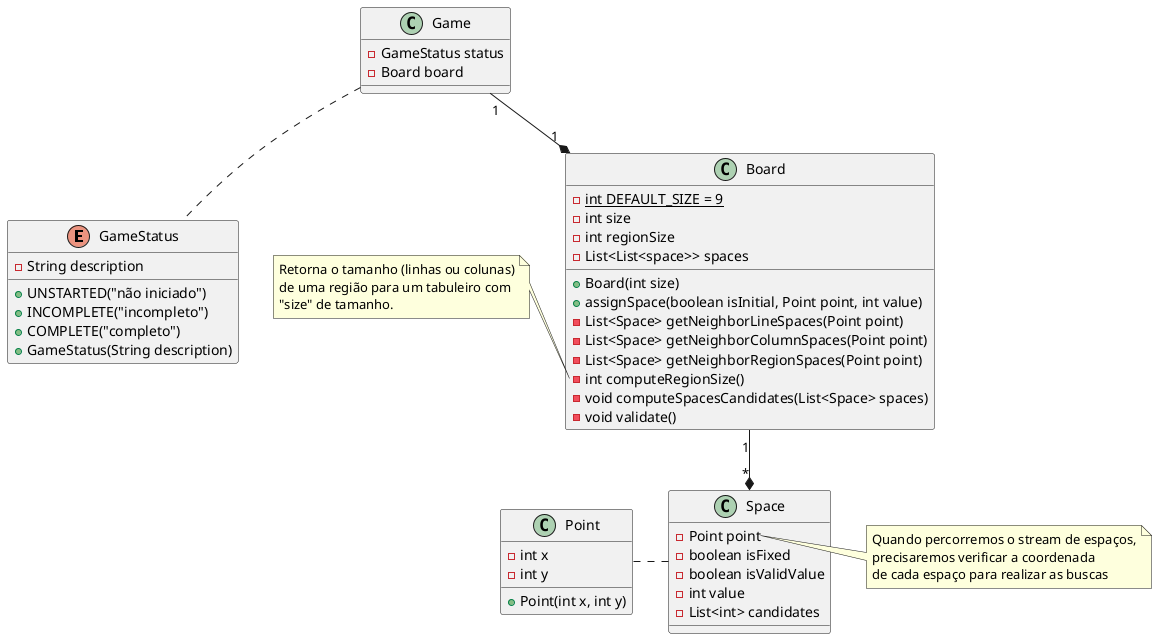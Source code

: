 @startuml
enum GameStatus {
  + UNSTARTED("não iniciado")
  + INCOMPLETE("incompleto")
  + COMPLETE("completo")

  - String description

  + GameStatus(String description)
}

class Game {
  - GameStatus status
  - Board board
}

class Board {
  - {static} int DEFAULT_SIZE = 9
  - int size
  - int regionSize
  - List<List<space>> spaces

  + Board(int size)
  + assignSpace(boolean isInitial, Point point, int value)
  - List<Space> getNeighborLineSpaces(Point point)
  - List<Space> getNeighborColumnSpaces(Point point)
  - List<Space> getNeighborRegionSpaces(Point point)
  - int computeRegionSize()
  - void computeSpacesCandidates(List<Space> spaces)
  - void validate()
}

class Point {
  - int x
  - int y

  + Point(int x, int y)
}

class Space {
  - Point point
  - boolean isFixed
  - boolean isValidValue
  - int value
  - List<int> candidates
}

Game .. GameStatus
Game "1" -down-* "1" Board
Board "1" --* "*" Space
Space .left. Point

note left of Board::computeRegionSize
Retorna o tamanho (linhas ou colunas)
de uma região para um tabuleiro com
"size" de tamanho.
end note

note right of Space::point
Quando percorremos o stream de espaços,
precisaremos verificar a coordenada
de cada espaço para realizar as buscas
end note

@enduml
